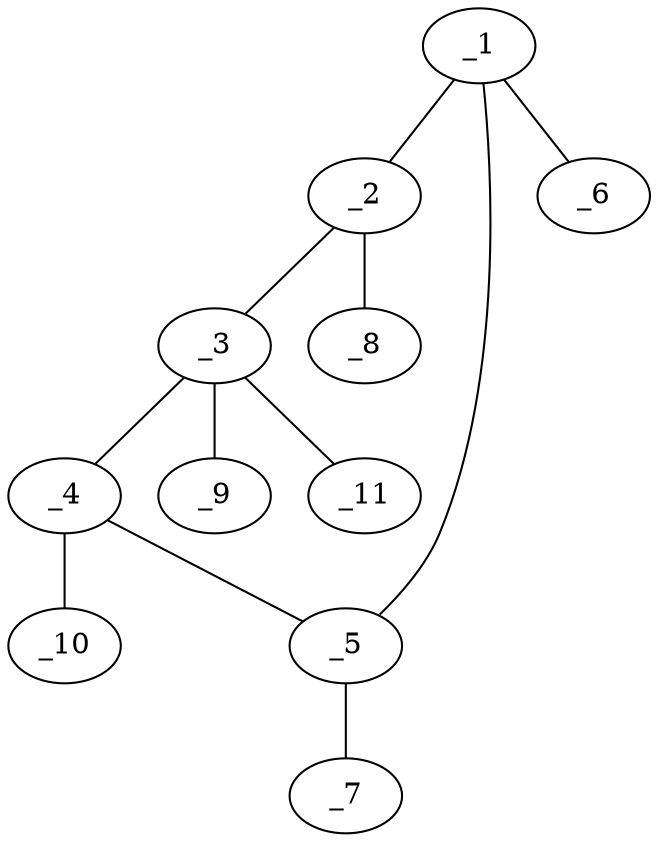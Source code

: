 graph molid625134 {
	_1	 [charge=0,
		chem=1,
		symbol="C  ",
		x="4.2601",
		y="-0.7694"];
	_2	 [charge=0,
		chem=1,
		symbol="C  ",
		x="4.5691",
		y="0.1816"];
	_1 -- _2	 [valence=2];
	_5	 [charge=0,
		chem=1,
		symbol="C  ",
		x="3.2601",
		y="-0.7694"];
	_1 -- _5	 [valence=1];
	_6	 [charge=0,
		chem=10,
		symbol="Br ",
		x="4.8479",
		y="-1.5784"];
	_1 -- _6	 [valence=1];
	_3	 [charge=0,
		chem=1,
		symbol="C  ",
		x="3.7601",
		y="0.7694"];
	_2 -- _3	 [valence=1];
	_8	 [charge=0,
		chem=10,
		symbol="Br ",
		x="5.5201",
		y="0.4906"];
	_2 -- _8	 [valence=1];
	_4	 [charge=0,
		chem=1,
		symbol="C  ",
		x="2.9511",
		y="0.1816"];
	_3 -- _4	 [valence=1];
	_9	 [charge=0,
		chem=10,
		symbol="Br ",
		x="3.1723",
		y="1.5784"];
	_3 -- _9	 [valence=1];
	_11	 [charge=0,
		chem=10,
		symbol="Br ",
		x="4.3479",
		y="1.5784"];
	_3 -- _11	 [valence=1];
	_4 -- _5	 [valence=1];
	_10	 [charge=0,
		chem=2,
		symbol="O  ",
		x=2,
		y="0.4907"];
	_4 -- _10	 [valence=2];
	_7	 [charge=0,
		chem=2,
		symbol="O  ",
		x="2.6723",
		y="-1.5784"];
	_5 -- _7	 [valence=2];
}

